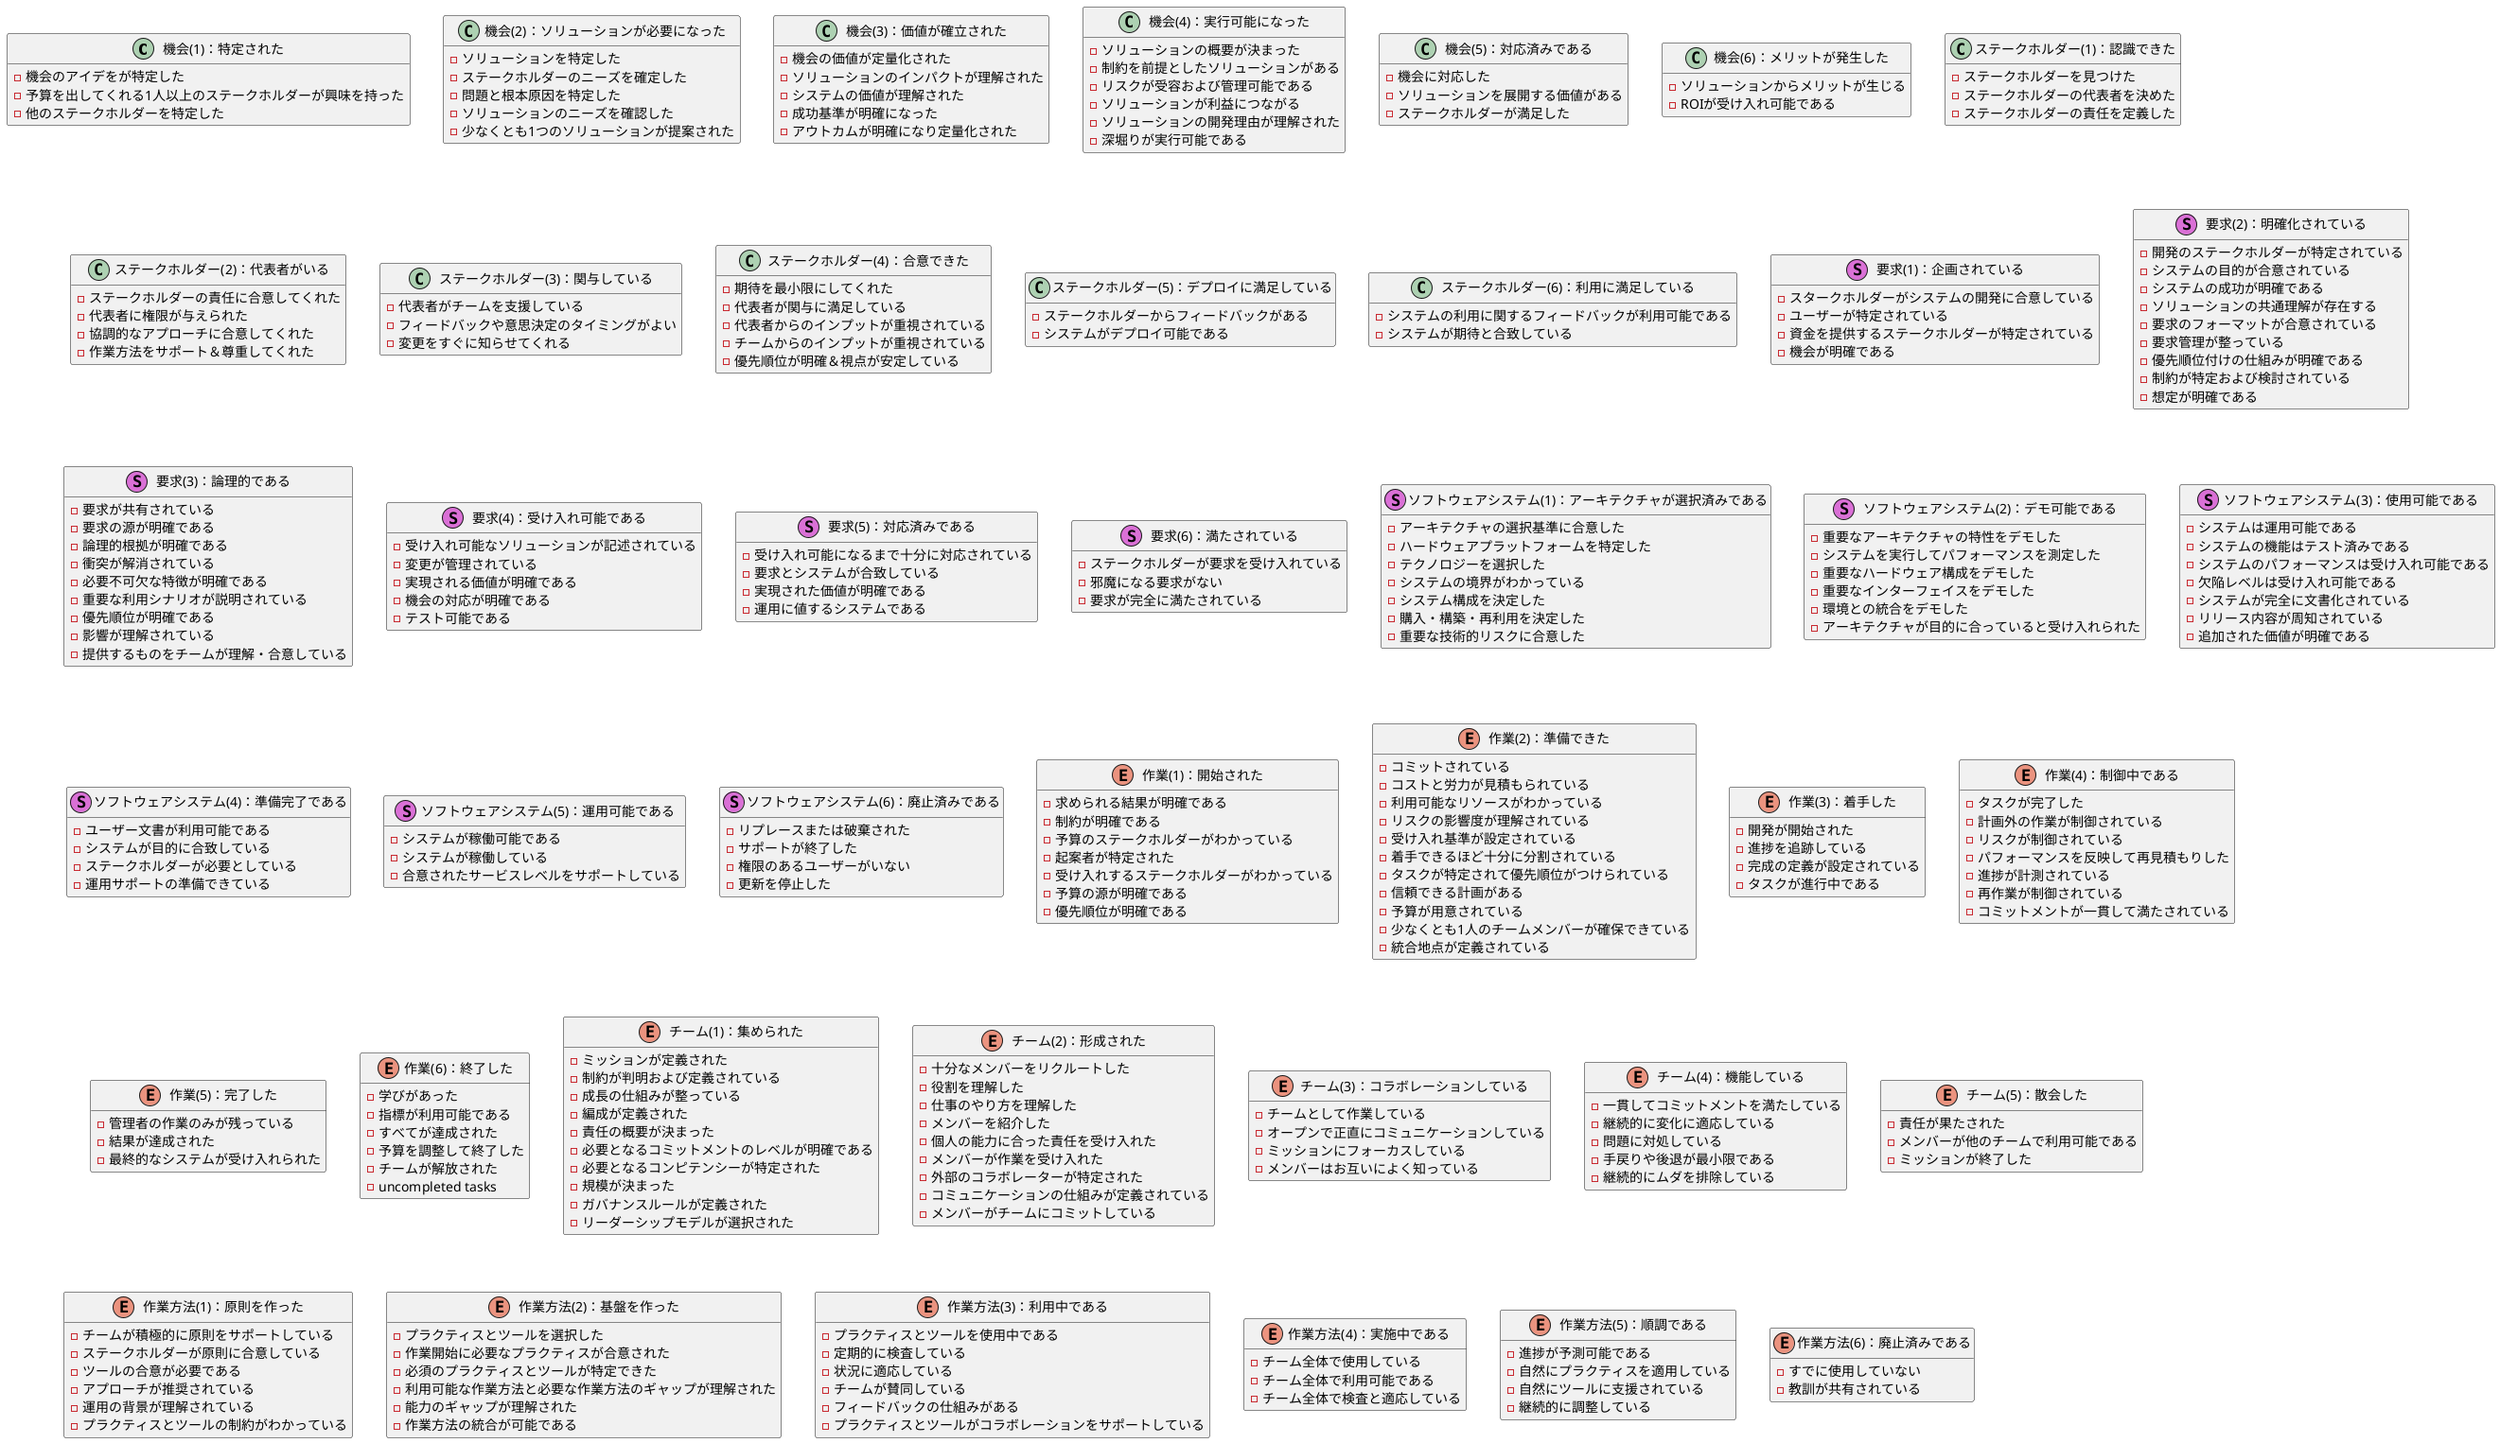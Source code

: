 @startuml
class 機会(1)：特定された  {
  -機会のアイデをが特定した
  -予算を出してくれる1人以上のステークホルダーが興味を持った
  -他のステークホルダーを特定した
}
class 機会(2)：ソリューションが必要になった  {
  -ソリューションを特定した
  -ステークホルダーのニーズを確定した
  -問題と根本原因を特定した
  -ソリューションのニーズを確認した
  -少なくとも1つのソリューションが提案された
}
class 機会(3)：価値が確立された  {
  -機会の価値が定量化された
  -ソリューションのインパクトが理解された
  -システムの価値が理解された
  -成功基準が明確になった
  -アウトカムが明確になり定量化された
}
class 機会(4)：実行可能になった  {
  -ソリューションの概要が決まった
  -制約を前提としたソリューションがある
  -リスクが受容および管理可能である
  -ソリューションが利益につながる
  -ソリューションの開発理由が理解された
  -深堀りが実行可能である
}
class 機会(5)：対応済みである  {
  -機会に対応した
  -ソリューションを展開する価値がある
  -ステークホルダーが満足した
}
class 機会(6)：メリットが発生した  {
  -ソリューションからメリットが生じる
  -ROIが受け入れ可能である
}
class ステークホルダー(1)：認識できた  {
  -ステークホルダーを見つけた
  -ステークホルダーの代表者を決めた
  -ステークホルダーの責任を定義した
}
class ステークホルダー(2)：代表者がいる  {
  -ステークホルダーの責任に合意してくれた
  -代表者に権限が与えられた
  -協調的なアプローチに合意してくれた
  -作業方法をサポート＆尊重してくれた
}
class ステークホルダー(3)：関与している  {
  -代表者がチームを支援している
  -フィードバックや意思決定のタイミングがよい
  -変更をすぐに知らせてくれる
}
class ステークホルダー(4)：合意できた  {
  -期待を最小限にしてくれた
  -代表者が関与に満足している
  -代表者からのインプットが重視されている
  -チームからのインプットが重視されている
  -優先順位が明確＆視点が安定している
}
class ステークホルダー(5)：デプロイに満足している  {
  -ステークホルダーからフィードバックがある
  -システムがデプロイ可能である
}
class ステークホルダー(6)：利用に満足している  {
  -システムの利用に関するフィードバックが利用可能である
  -システムが期待と合致している
}
class 要求(1)：企画されている << (S,orchid) >> {
  -スタークホルダーがシステムの開発に合意している
  -ユーザーが特定されている
  -資金を提供するステークホルダーが特定されている
  -機会が明確である
}
class 要求(2)：明確化されている << (S,orchid) >> {
  -開発のステークホルダーが特定されている
  -システムの目的が合意されている
  -システムの成功が明確である
  -ソリューションの共通理解が存在する
  -要求のフォーマットが合意されている
  -要求管理が整っている
  -優先順位付けの仕組みが明確である
  -制約が特定および検討されている
  -想定が明確である
}
class 要求(3)：論理的である << (S,orchid) >> {
  -要求が共有されている
  -要求の源が明確である
  -論理的根拠が明確である
  -衝突が解消されている
  -必要不可欠な特徴が明確である
  -重要な利用シナリオが説明されている
  -優先順位が明確である
  -影響が理解されている
  -提供するものをチームが理解・合意している
}
class 要求(4)：受け入れ可能である << (S,orchid) >> {
  -受け入れ可能なソリューションが記述されている
  -変更が管理されている
  -実現される価値が明確である
  -機会の対応が明確である
  -テスト可能である
}
class 要求(5)：対応済みである << (S,orchid) >> {
  -受け入れ可能になるまで十分に対応されている
  -要求とシステムが合致している
  -実現された価値が明確である
  -運用に値するシステムである
}
class 要求(6)：満たされている << (S,orchid) >> {
  -ステークホルダーが要求を受け入れている
  -邪魔になる要求がない
  -要求が完全に満たされている
}
class ソフトウェアシステム(1)：アーキテクチャが選択済みである << (S,orchid) >> {
  -アーキテクチャの選択基準に合意した
  -ハードウェアプラットフォームを特定した
  -テクノロジーを選択した
  -システムの境界がわかっている
  -システム構成を決定した
  -購入・構築・再利用を決定した
  -重要な技術的リスクに合意した
}
class ソフトウェアシステム(2)：デモ可能である << (S,orchid) >> {
  -重要なアーキテクチャの特性をデモした
  -システムを実行してパフォーマンスを測定した
  -重要なハードウェア構成をデモした
  -重要なインターフェイスをデモした
  -環境との統合をデモした
  -アーキテクチャが目的に合っていると受け入れられた
}
class ソフトウェアシステム(3)：使用可能である << (S,orchid) >> {
  -システムは運用可能である
  -システムの機能はテスト済みである
  -システムのパフォーマンスは受け入れ可能である
  -欠陥レベルは受け入れ可能である
  -システムが完全に文書化されている
  -リリース内容が周知されている
  -追加された価値が明確である
}
class ソフトウェアシステム(4)：準備完了である << (S,orchid) >> {
  -ユーザー文書が利用可能である
  -システムが目的に合致している
  -ステークホルダーが必要としている
  -運用サポートの準備できている
}
class ソフトウェアシステム(5)：運用可能である << (S,orchid) >> {
  -システムが稼働可能である
  -システムが稼働している
  -合意されたサービスレベルをサポートしている
}
class ソフトウェアシステム(6)：廃止済みである << (S,orchid) >> {
  -リプレースまたは破棄された
  -サポートが終了した
  -権限のあるユーザーがいない
  -更新を停止した
}
enum 作業(1)：開始された  {
  -求められる結果が明確である
  -制約が明確である
  -予算のステークホルダーがわかっている
  -起案者が特定された
  -受け入れするステークホルダーがわかっている
  -予算の源が明確である
  -優先順位が明確である
}
enum 作業(2)：準備できた  {
  -コミットされている
  -コストと労力が見積もられている
  -利用可能なリソースがわかっている
  -リスクの影響度が理解されている
  -受け入れ基準が設定されている
  -着手できるほど十分に分割されている
  -タスクが特定されて優先順位がつけられている
  -信頼できる計画がある
  -予算が用意されている
  -少なくとも1人のチームメンバーが確保できている
  -統合地点が定義されている
}
enum 作業(3)：着手した  {
  -開発が開始された
  -進捗を追跡している
  -完成の定義が設定されている
  -タスクが進行中である
}
enum 作業(4)：制御中である  {
  -タスクが完了した
  -計画外の作業が制御されている
  -リスクが制御されている
  -パフォーマンスを反映して再見積もりした
  -進捗が計測されている
  -再作業が制御されている
  -コミットメントが一貫して満たされている
}
enum 作業(5)：完了した  {
  -管理者の作業のみが残っている
  -結果が達成された
  -最終的なシステムが受け入れられた
}
enum 作業(6)：終了した  {
  -学びがあった
  -指標が利用可能である
  -すべてが達成された
  -予算を調整して終了した
  -チームが解放された
  - uncompleted tasks
}
enum チーム(1)：集められた  {
  -ミッションが定義された
  -制約が判明および定義されている
  -成長の仕組みが整っている
  -編成が定義された
  -責任の概要が決まった
  -必要となるコミットメントのレベルが明確である
  -必要となるコンピテンシーが特定された
  -規模が決まった
  -ガバナンスルールが定義された
  -リーダーシップモデルが選択された
}
enum チーム(2)：形成された  {
  -十分なメンバーをリクルートした
  -役割を理解した
  -仕事のやり方を理解した
  -メンバーを紹介した
  -個人の能力に合った責任を受け入れた
  -メンバーが作業を受け入れた
  -外部のコラボレーターが特定された
  -コミュニケーションの仕組みが定義されている
  -メンバーがチームにコミットしている
}
enum チーム(3)：コラボレーションしている  {
  -チームとして作業している
  -オープンで正直にコミュニケーションしている
  -ミッションにフォーカスしている
  -メンバーはお互いによく知っている
}
enum チーム(4)：機能している  {
  -一貫してコミットメントを満たしている
  -継続的に変化に適応している
  -問題に対処している
  -手戻りや後退が最小限である
  -継続的にムダを排除している
}
enum チーム(5)：散会した  {
  -責任が果たされた
  -メンバーが他のチームで利用可能である
  -ミッションが終了した
}
enum 作業方法(1)：原則を作った  {
  -チームが積極的に原則をサポートしている
  -ステークホルダーが原則に合意している
  -ツールの合意が必要である
  -アプローチが推奨されている
  -運用の背景が理解されている
  -プラクティスとツールの制約がわかっている
}
enum 作業方法(2)：基盤を作った  {
  -プラクティスとツールを選択した
  -作業開始に必要なプラクティスが合意された
  -必須のプラクティスとツールが特定できた
  -利用可能な作業方法と必要な作業方法のギャップが理解された
  -能力のギャップが理解された
  -作業方法の統合が可能である
}
enum 作業方法(3)：利用中である  {
  -プラクティスとツールを使用中である
  -定期的に検査している
  -状況に適応している
  -チームが賛同している
  -フィードバックの仕組みがある
  -プラクティスとツールがコラボレーションをサポートしている
}
enum 作業方法(4)：実施中である  {
  -チーム全体で使用している
  -チーム全体で利用可能である
  -チーム全体で検査と適応している
}
enum 作業方法(5)：順調である  {
  -進捗が予測可能である
  -自然にプラクティスを適用している
  -自然にツールに支援されている
  -継続的に調整している
}
enum 作業方法(6)：廃止済みである  {
  -すでに使用していない
  -教訓が共有されている
}
hide empty members
@enduml
